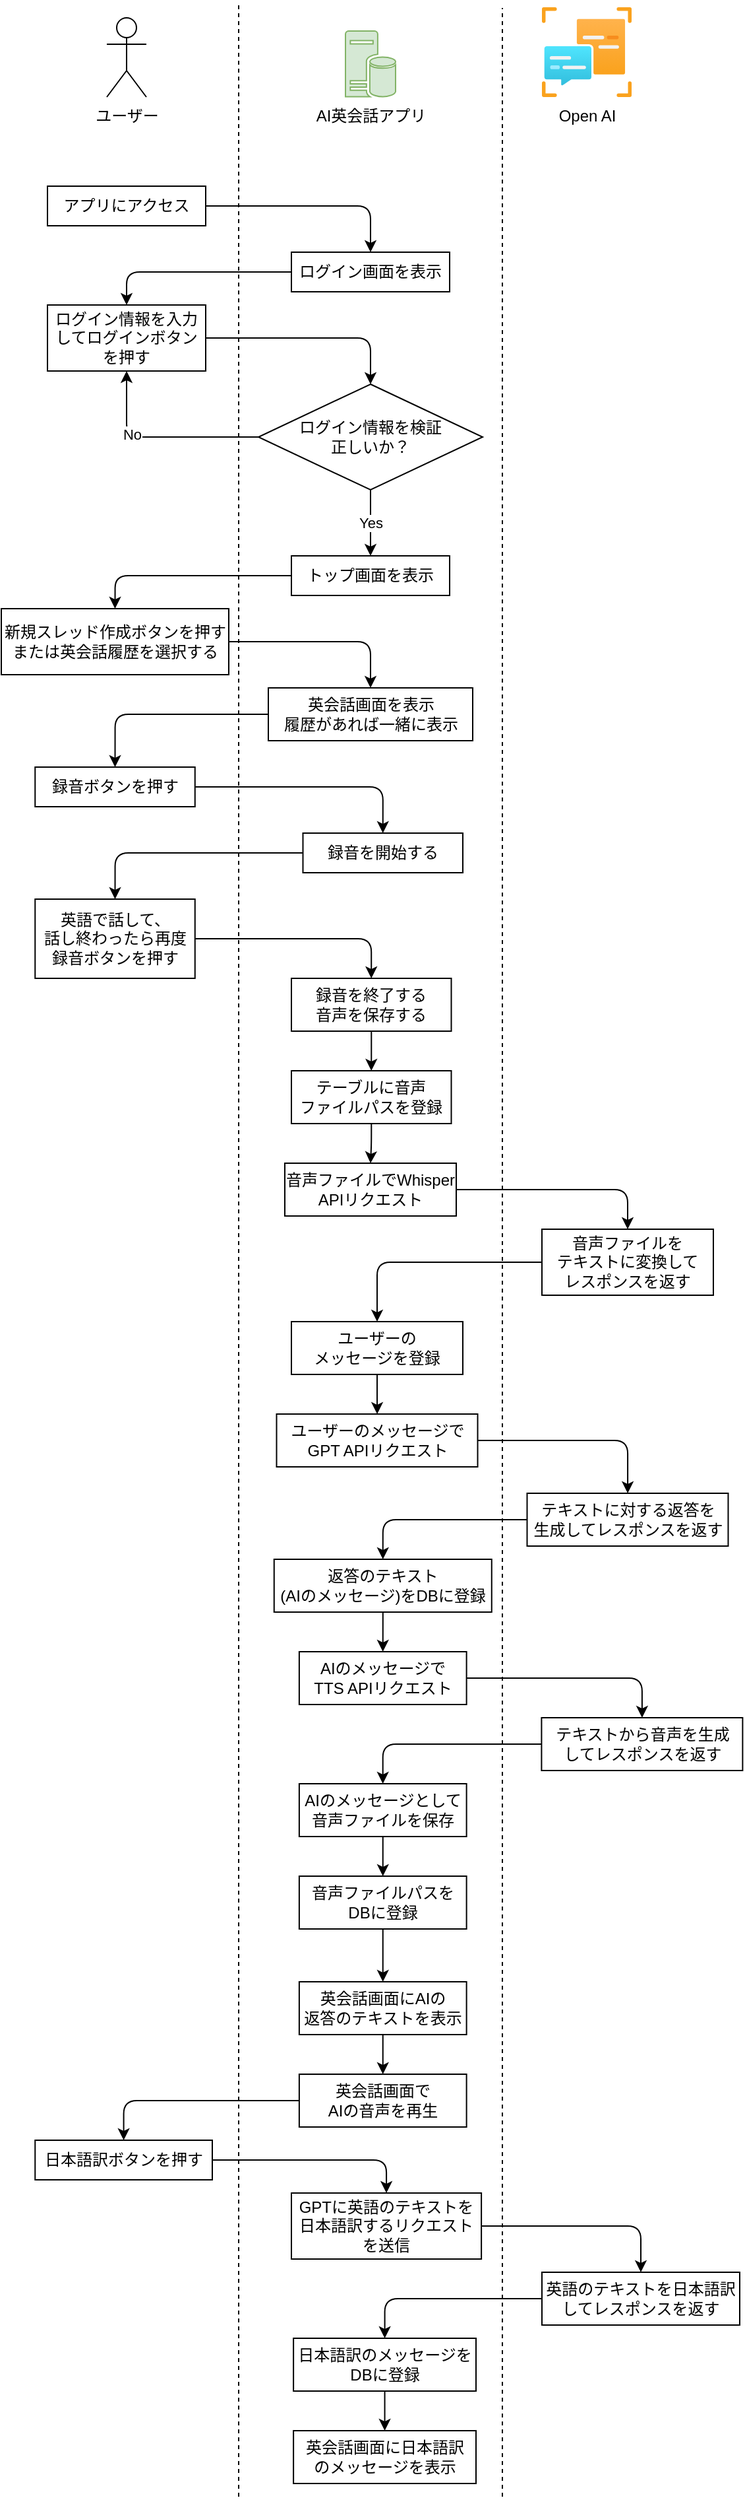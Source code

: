 <mxfile>
    <diagram id="MRXdMGG9zCdeaotOe1oI" name="ページ1">
        <mxGraphModel dx="729" dy="435" grid="1" gridSize="10" guides="1" tooltips="1" connect="1" arrows="1" fold="1" page="1" pageScale="1" pageWidth="1654" pageHeight="2336" math="0" shadow="0">
            <root>
                <mxCell id="0"/>
                <mxCell id="1" parent="0"/>
                <mxCell id="2" value="ユーザー" style="shape=umlActor;verticalLabelPosition=bottom;verticalAlign=top;html=1;outlineConnect=0;" parent="1" vertex="1">
                    <mxGeometry x="130" y="82.5" width="30" height="60" as="geometry"/>
                </mxCell>
                <mxCell id="3" value="AI英会話アプリ" style="sketch=0;pointerEvents=1;shadow=0;dashed=0;html=1;strokeColor=#82b366;labelPosition=center;verticalLabelPosition=bottom;verticalAlign=top;align=center;fillColor=#d5e8d4;shape=mxgraph.mscae.enterprise.database_server" parent="1" vertex="1">
                    <mxGeometry x="311" y="92.5" width="38" height="50" as="geometry"/>
                </mxCell>
                <mxCell id="5" value="Open AI" style="image;aspect=fixed;html=1;points=[];align=center;fontSize=12;image=img/lib/azure2/ai_machine_learning/Language_Services.svg;" parent="1" vertex="1">
                    <mxGeometry x="460" y="74.5" width="68" height="68" as="geometry"/>
                </mxCell>
                <mxCell id="9" style="edgeStyle=orthogonalEdgeStyle;html=1;exitX=1;exitY=0.5;exitDx=0;exitDy=0;" parent="1" source="7" target="8" edge="1">
                    <mxGeometry relative="1" as="geometry">
                        <Array as="points">
                            <mxPoint x="330" y="225"/>
                        </Array>
                    </mxGeometry>
                </mxCell>
                <mxCell id="7" value="アプリにアクセス" style="rounded=0;whiteSpace=wrap;html=1;" parent="1" vertex="1">
                    <mxGeometry x="85" y="210" width="120" height="30" as="geometry"/>
                </mxCell>
                <mxCell id="11" value="" style="edgeStyle=orthogonalEdgeStyle;html=1;entryX=0.5;entryY=0;entryDx=0;entryDy=0;" parent="1" source="8" target="10" edge="1">
                    <mxGeometry relative="1" as="geometry"/>
                </mxCell>
                <mxCell id="8" value="ログイン画面を表示" style="rounded=0;whiteSpace=wrap;html=1;" parent="1" vertex="1">
                    <mxGeometry x="270" y="260" width="120" height="30" as="geometry"/>
                </mxCell>
                <mxCell id="15" style="edgeStyle=orthogonalEdgeStyle;html=1;entryX=0.5;entryY=0;entryDx=0;entryDy=0;" parent="1" source="10" target="12" edge="1">
                    <mxGeometry relative="1" as="geometry"/>
                </mxCell>
                <mxCell id="10" value="ログイン情報を入力してログインボタンを押す" style="rounded=0;whiteSpace=wrap;html=1;" parent="1" vertex="1">
                    <mxGeometry x="85" y="300" width="120" height="50" as="geometry"/>
                </mxCell>
                <mxCell id="17" value="Yes" style="edgeStyle=none;html=1;entryX=0.5;entryY=0;entryDx=0;entryDy=0;" parent="1" source="12" target="16" edge="1">
                    <mxGeometry relative="1" as="geometry"/>
                </mxCell>
                <mxCell id="18" style="edgeStyle=orthogonalEdgeStyle;html=1;entryX=0.5;entryY=1;entryDx=0;entryDy=0;" parent="1" source="12" target="10" edge="1">
                    <mxGeometry relative="1" as="geometry"/>
                </mxCell>
                <mxCell id="19" value="No" style="edgeLabel;html=1;align=center;verticalAlign=middle;resizable=0;points=[];" parent="18" vertex="1" connectable="0">
                    <mxGeometry x="0.282" y="-2" relative="1" as="geometry">
                        <mxPoint as="offset"/>
                    </mxGeometry>
                </mxCell>
                <mxCell id="12" value="ログイン情報を検証&lt;div&gt;正しいか？&lt;/div&gt;" style="rhombus;whiteSpace=wrap;html=1;" parent="1" vertex="1">
                    <mxGeometry x="245" y="360" width="170" height="80" as="geometry"/>
                </mxCell>
                <mxCell id="25" style="edgeStyle=orthogonalEdgeStyle;html=1;entryX=0.5;entryY=0;entryDx=0;entryDy=0;" parent="1" source="16" target="23" edge="1">
                    <mxGeometry relative="1" as="geometry"/>
                </mxCell>
                <mxCell id="16" value="トップ画面を表示" style="rounded=0;whiteSpace=wrap;html=1;" parent="1" vertex="1">
                    <mxGeometry x="270" y="490" width="120" height="30" as="geometry"/>
                </mxCell>
                <mxCell id="21" value="" style="endArrow=none;dashed=1;html=1;" parent="1" edge="1">
                    <mxGeometry width="50" height="50" relative="1" as="geometry">
                        <mxPoint x="230" y="1960" as="sourcePoint"/>
                        <mxPoint x="230" y="70" as="targetPoint"/>
                    </mxGeometry>
                </mxCell>
                <mxCell id="22" value="" style="endArrow=none;dashed=1;html=1;" parent="1" edge="1">
                    <mxGeometry width="50" height="50" relative="1" as="geometry">
                        <mxPoint x="430" y="1960" as="sourcePoint"/>
                        <mxPoint x="430" y="75" as="targetPoint"/>
                    </mxGeometry>
                </mxCell>
                <mxCell id="27" style="edgeStyle=orthogonalEdgeStyle;html=1;entryX=0.5;entryY=0;entryDx=0;entryDy=0;" parent="1" source="23" target="26" edge="1">
                    <mxGeometry relative="1" as="geometry"/>
                </mxCell>
                <mxCell id="23" value="新規スレッド作成ボタンを押す&lt;br&gt;または英会話履歴を選択する" style="rounded=0;whiteSpace=wrap;html=1;" parent="1" vertex="1">
                    <mxGeometry x="50" y="530" width="172.5" height="50" as="geometry"/>
                </mxCell>
                <mxCell id="29" style="edgeStyle=orthogonalEdgeStyle;html=1;entryX=0.5;entryY=0;entryDx=0;entryDy=0;" parent="1" source="26" target="28" edge="1">
                    <mxGeometry relative="1" as="geometry"/>
                </mxCell>
                <mxCell id="26" value="英会話画面を表示&lt;div&gt;履歴があれば一緒に表示&lt;/div&gt;" style="rounded=0;whiteSpace=wrap;html=1;" parent="1" vertex="1">
                    <mxGeometry x="252.5" y="590" width="155" height="40" as="geometry"/>
                </mxCell>
                <mxCell id="32" style="edgeStyle=orthogonalEdgeStyle;html=1;entryX=0.5;entryY=0;entryDx=0;entryDy=0;" parent="1" source="28" target="30" edge="1">
                    <mxGeometry relative="1" as="geometry">
                        <mxPoint x="350" y="680" as="targetPoint"/>
                    </mxGeometry>
                </mxCell>
                <mxCell id="28" value="録音ボタンを押す" style="rounded=0;whiteSpace=wrap;html=1;" parent="1" vertex="1">
                    <mxGeometry x="75.63" y="650" width="121.25" height="30" as="geometry"/>
                </mxCell>
                <mxCell id="34" style="edgeStyle=orthogonalEdgeStyle;html=1;entryX=0.5;entryY=0;entryDx=0;entryDy=0;" parent="1" source="30" target="33" edge="1">
                    <mxGeometry relative="1" as="geometry"/>
                </mxCell>
                <mxCell id="30" value="録音を開始する" style="rounded=0;whiteSpace=wrap;html=1;" parent="1" vertex="1">
                    <mxGeometry x="278.75" y="700" width="121.25" height="30" as="geometry"/>
                </mxCell>
                <mxCell id="36" style="edgeStyle=orthogonalEdgeStyle;html=1;entryX=0.5;entryY=0;entryDx=0;entryDy=0;" parent="1" source="33" target="35" edge="1">
                    <mxGeometry relative="1" as="geometry"/>
                </mxCell>
                <mxCell id="33" value="英語で話して、&lt;div&gt;話し終わったら再度録音ボタンを押す&lt;/div&gt;" style="rounded=0;whiteSpace=wrap;html=1;" parent="1" vertex="1">
                    <mxGeometry x="75.63" y="750" width="121.25" height="60" as="geometry"/>
                </mxCell>
                <mxCell id="38" style="edgeStyle=orthogonalEdgeStyle;html=1;entryX=0.5;entryY=0;entryDx=0;entryDy=0;" parent="1" source="35" target="37" edge="1">
                    <mxGeometry relative="1" as="geometry"/>
                </mxCell>
                <mxCell id="35" value="録音を終了する&lt;div&gt;音声を保存する&lt;/div&gt;" style="rounded=0;whiteSpace=wrap;html=1;" parent="1" vertex="1">
                    <mxGeometry x="270" y="810" width="121.25" height="40" as="geometry"/>
                </mxCell>
                <mxCell id="40" style="edgeStyle=orthogonalEdgeStyle;html=1;entryX=0.5;entryY=0;entryDx=0;entryDy=0;" parent="1" source="37" target="39" edge="1">
                    <mxGeometry relative="1" as="geometry"/>
                </mxCell>
                <mxCell id="37" value="テーブルに音声&lt;div&gt;ファイルパスを登録&lt;/div&gt;" style="rounded=0;whiteSpace=wrap;html=1;" parent="1" vertex="1">
                    <mxGeometry x="270" y="880" width="121.25" height="40" as="geometry"/>
                </mxCell>
                <mxCell id="43" value="" style="edgeStyle=orthogonalEdgeStyle;html=1;" parent="1" source="39" target="41" edge="1">
                    <mxGeometry relative="1" as="geometry"/>
                </mxCell>
                <mxCell id="39" value="音声ファイルでWhisper APIリクエスト" style="rounded=0;whiteSpace=wrap;html=1;" parent="1" vertex="1">
                    <mxGeometry x="265" y="950" width="130" height="40" as="geometry"/>
                </mxCell>
                <mxCell id="46" value="" style="edgeStyle=orthogonalEdgeStyle;html=1;" parent="1" source="41" target="44" edge="1">
                    <mxGeometry relative="1" as="geometry"/>
                </mxCell>
                <mxCell id="41" value="音声ファイルを&lt;div&gt;テキストに変換して&lt;div&gt;レスポンスを返す&lt;/div&gt;&lt;/div&gt;" style="rounded=0;whiteSpace=wrap;html=1;" parent="1" vertex="1">
                    <mxGeometry x="460" y="1000" width="130" height="50" as="geometry"/>
                </mxCell>
                <mxCell id="49" value="" style="edgeStyle=orthogonalEdgeStyle;html=1;" parent="1" source="44" target="48" edge="1">
                    <mxGeometry relative="1" as="geometry"/>
                </mxCell>
                <mxCell id="44" value="ユーザーの&lt;div&gt;メッセージを登録&lt;/div&gt;" style="rounded=0;whiteSpace=wrap;html=1;" parent="1" vertex="1">
                    <mxGeometry x="270" y="1070" width="130" height="40" as="geometry"/>
                </mxCell>
                <mxCell id="51" style="edgeStyle=orthogonalEdgeStyle;html=1;" parent="1" source="48" target="50" edge="1">
                    <mxGeometry relative="1" as="geometry"/>
                </mxCell>
                <mxCell id="48" value="ユーザーの&lt;span style=&quot;background-color: transparent;&quot;&gt;メッセージでGPT APIリクエスト&lt;/span&gt;" style="rounded=0;whiteSpace=wrap;html=1;" parent="1" vertex="1">
                    <mxGeometry x="258.75" y="1140" width="152.5" height="40" as="geometry"/>
                </mxCell>
                <mxCell id="54" style="edgeStyle=orthogonalEdgeStyle;html=1;entryX=0.5;entryY=0;entryDx=0;entryDy=0;" parent="1" source="50" target="52" edge="1">
                    <mxGeometry relative="1" as="geometry"/>
                </mxCell>
                <mxCell id="50" value="テキストに対する返答を&lt;div&gt;生成してレスポンスを返す&lt;/div&gt;" style="rounded=0;whiteSpace=wrap;html=1;" parent="1" vertex="1">
                    <mxGeometry x="448.75" y="1200" width="152.5" height="40" as="geometry"/>
                </mxCell>
                <mxCell id="56" value="" style="edgeStyle=orthogonalEdgeStyle;html=1;" parent="1" source="52" target="55" edge="1">
                    <mxGeometry relative="1" as="geometry"/>
                </mxCell>
                <mxCell id="52" value="返答のテキスト&lt;div&gt;(AIのメッセージ)をDBに登録&lt;/div&gt;" style="rounded=0;whiteSpace=wrap;html=1;" parent="1" vertex="1">
                    <mxGeometry x="256.88" y="1250" width="165" height="40" as="geometry"/>
                </mxCell>
                <mxCell id="58" value="" style="edgeStyle=orthogonalEdgeStyle;html=1;" parent="1" source="55" target="57" edge="1">
                    <mxGeometry relative="1" as="geometry"/>
                </mxCell>
                <mxCell id="55" value="AIのメッセージで&lt;br&gt;TTS APIリクエスト" style="rounded=0;whiteSpace=wrap;html=1;" parent="1" vertex="1">
                    <mxGeometry x="275.94" y="1320" width="126.87" height="40" as="geometry"/>
                </mxCell>
                <mxCell id="60" value="" style="edgeStyle=orthogonalEdgeStyle;html=1;" parent="1" source="57" target="59" edge="1">
                    <mxGeometry relative="1" as="geometry"/>
                </mxCell>
                <mxCell id="57" value="テキストから音声を生成&lt;div&gt;してレスポンスを返す&lt;/div&gt;" style="rounded=0;whiteSpace=wrap;html=1;" parent="1" vertex="1">
                    <mxGeometry x="459.7" y="1370" width="152.5" height="40" as="geometry"/>
                </mxCell>
                <mxCell id="62" value="" style="edgeStyle=orthogonalEdgeStyle;html=1;" parent="1" source="59" target="61" edge="1">
                    <mxGeometry relative="1" as="geometry"/>
                </mxCell>
                <mxCell id="59" value="AIのメッセージとして音声ファイルを保存" style="rounded=0;whiteSpace=wrap;html=1;" parent="1" vertex="1">
                    <mxGeometry x="275.94" y="1420" width="126.87" height="40" as="geometry"/>
                </mxCell>
                <mxCell id="64" value="" style="edgeStyle=orthogonalEdgeStyle;html=1;" parent="1" source="61" target="63" edge="1">
                    <mxGeometry relative="1" as="geometry"/>
                </mxCell>
                <mxCell id="61" value="音声ファイルパス&lt;span style=&quot;background-color: transparent;&quot;&gt;を&lt;/span&gt;&lt;div&gt;&lt;div&gt;DBに登録&lt;/div&gt;&lt;/div&gt;" style="rounded=0;whiteSpace=wrap;html=1;" parent="1" vertex="1">
                    <mxGeometry x="275.94" y="1490" width="126.87" height="40" as="geometry"/>
                </mxCell>
                <mxCell id="66" value="" style="edgeStyle=orthogonalEdgeStyle;html=1;" parent="1" source="63" target="65" edge="1">
                    <mxGeometry relative="1" as="geometry"/>
                </mxCell>
                <mxCell id="63" value="英会話画面にAIの&lt;div&gt;返答のテキストを表示&lt;/div&gt;" style="rounded=0;whiteSpace=wrap;html=1;" parent="1" vertex="1">
                    <mxGeometry x="275.94" y="1570" width="126.87" height="40" as="geometry"/>
                </mxCell>
                <mxCell id="69" value="" style="edgeStyle=orthogonalEdgeStyle;html=1;" parent="1" source="65" target="68" edge="1">
                    <mxGeometry relative="1" as="geometry"/>
                </mxCell>
                <mxCell id="65" value="英会話画面で&lt;br&gt;AIの音声を再生" style="rounded=0;whiteSpace=wrap;html=1;" parent="1" vertex="1">
                    <mxGeometry x="275.94" y="1640" width="126.87" height="40" as="geometry"/>
                </mxCell>
                <mxCell id="71" value="" style="edgeStyle=orthogonalEdgeStyle;html=1;" parent="1" source="68" target="70" edge="1">
                    <mxGeometry relative="1" as="geometry"/>
                </mxCell>
                <mxCell id="68" value="日本語訳ボタンを押す" style="rounded=0;whiteSpace=wrap;html=1;" parent="1" vertex="1">
                    <mxGeometry x="75.63" y="1690" width="134.37" height="30" as="geometry"/>
                </mxCell>
                <mxCell id="74" value="" style="edgeStyle=orthogonalEdgeStyle;html=1;" parent="1" source="70" target="72" edge="1">
                    <mxGeometry relative="1" as="geometry"/>
                </mxCell>
                <mxCell id="70" value="GPTに英語のテキストを日本語訳するリクエストを送信" style="rounded=0;whiteSpace=wrap;html=1;" parent="1" vertex="1">
                    <mxGeometry x="270" y="1730" width="144.06" height="50" as="geometry"/>
                </mxCell>
                <mxCell id="76" value="" style="edgeStyle=orthogonalEdgeStyle;html=1;" parent="1" source="72" target="75" edge="1">
                    <mxGeometry relative="1" as="geometry"/>
                </mxCell>
                <mxCell id="72" value="英語のテキストを日本語訳してレスポンスを返す" style="rounded=0;whiteSpace=wrap;html=1;" parent="1" vertex="1">
                    <mxGeometry x="460" y="1790" width="150" height="40" as="geometry"/>
                </mxCell>
                <mxCell id="79" value="" style="edgeStyle=none;html=1;" parent="1" source="75" target="78" edge="1">
                    <mxGeometry relative="1" as="geometry"/>
                </mxCell>
                <mxCell id="75" value="日本語訳のメッセージをDBに登録" style="rounded=0;whiteSpace=wrap;html=1;" parent="1" vertex="1">
                    <mxGeometry x="271.56" y="1840" width="138.44" height="40" as="geometry"/>
                </mxCell>
                <mxCell id="78" value="英会話画面に日本語訳&lt;div&gt;のメッセージを表示&lt;/div&gt;" style="rounded=0;whiteSpace=wrap;html=1;" parent="1" vertex="1">
                    <mxGeometry x="271.56" y="1910" width="138.44" height="40" as="geometry"/>
                </mxCell>
            </root>
        </mxGraphModel>
    </diagram>
</mxfile>
